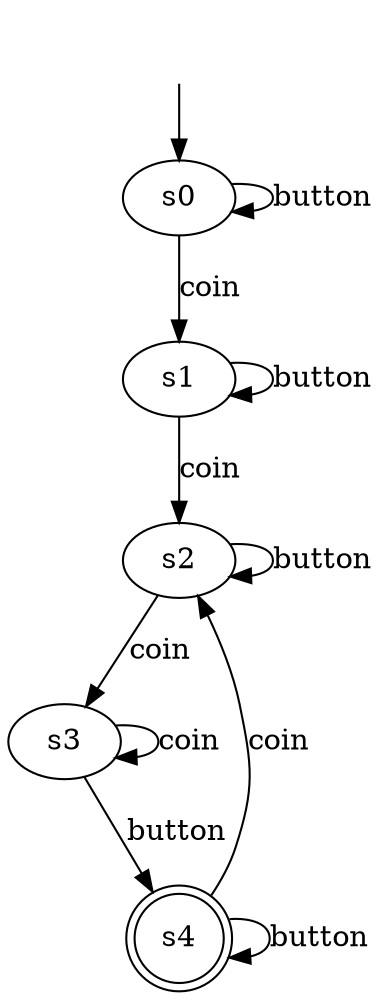 digraph "LearnedModels/coffeeMachineFaultLanguage" {
s0 [label=s0];
s1 [label=s1];
s2 [label=s2];
s3 [label=s3];
s4 [label=s4, shape=doublecircle];
s0 -> s1  [label=coin];
s0 -> s0  [label=button];
s1 -> s2  [label=coin];
s1 -> s1  [label=button];
s2 -> s3  [label=coin];
s2 -> s2  [label=button];
s3 -> s3  [label=coin];
s3 -> s4  [label=button];
s4 -> s2  [label=coin];
s4 -> s4  [label=button];
__start0 [label="", shape=none];
__start0 -> s0  [label=""];
}
